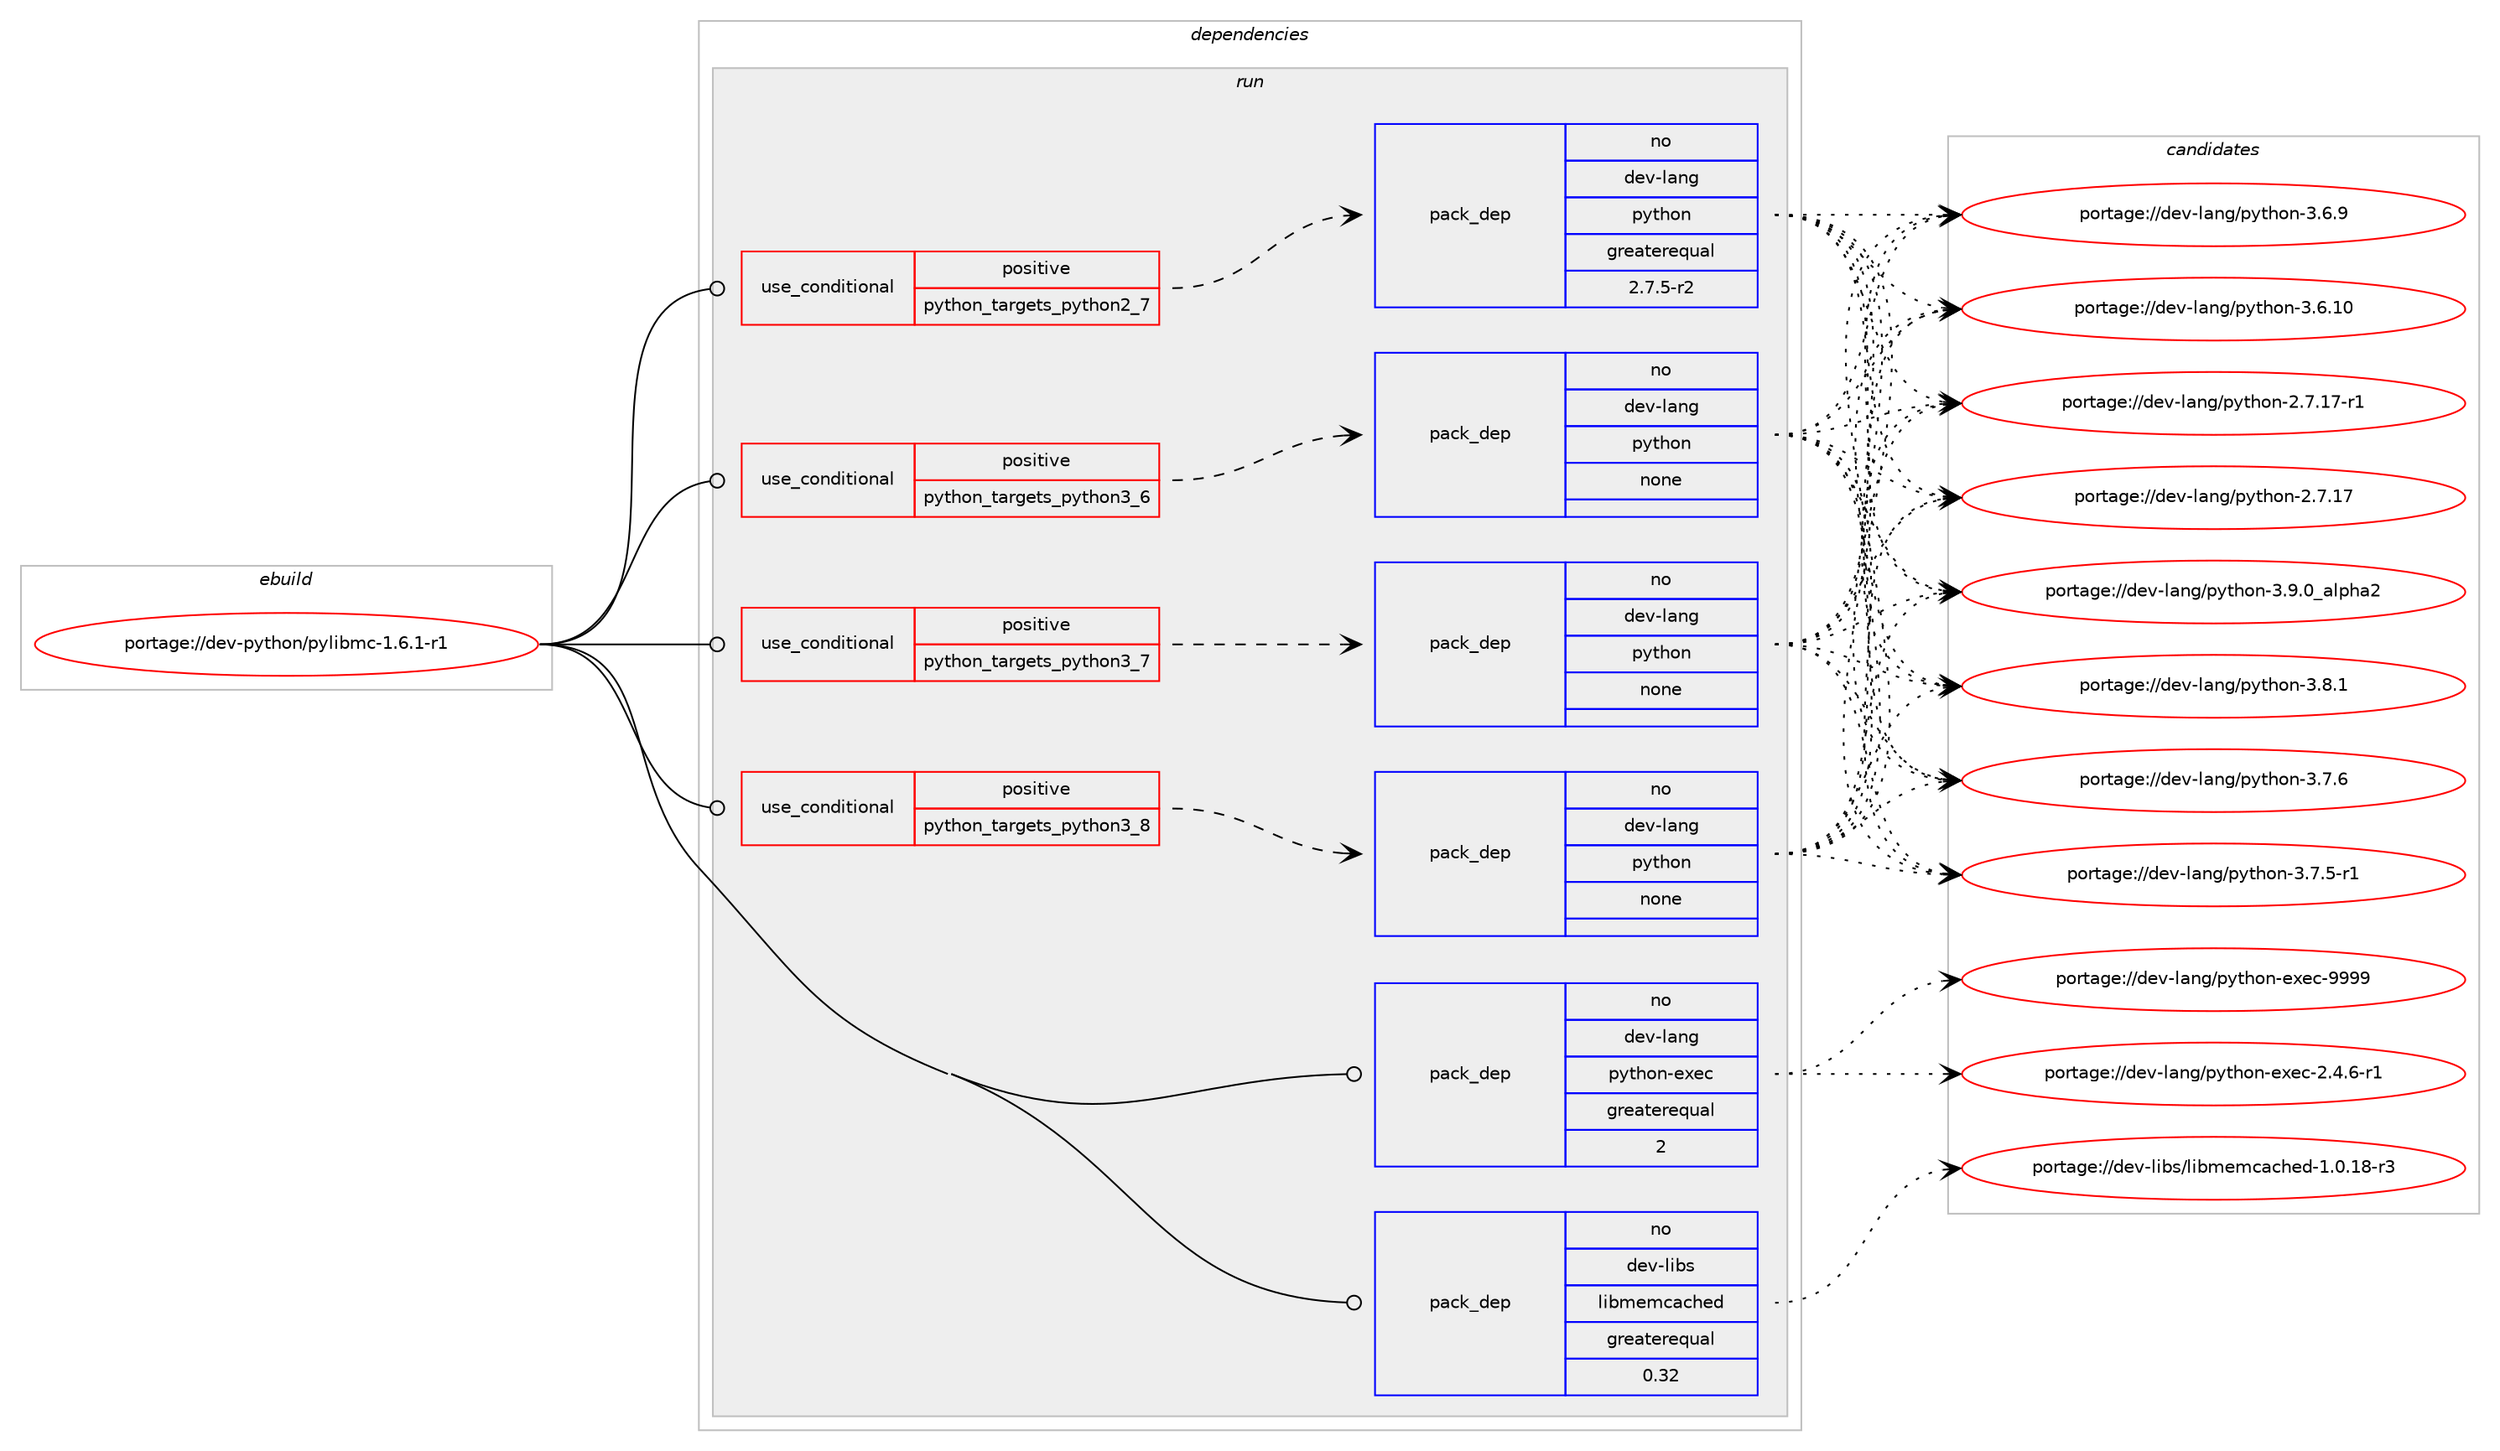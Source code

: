 digraph prolog {

# *************
# Graph options
# *************

newrank=true;
concentrate=true;
compound=true;
graph [rankdir=LR,fontname=Helvetica,fontsize=10,ranksep=1.5];#, ranksep=2.5, nodesep=0.2];
edge  [arrowhead=vee];
node  [fontname=Helvetica,fontsize=10];

# **********
# The ebuild
# **********

subgraph cluster_leftcol {
color=gray;
label=<<i>ebuild</i>>;
id [label="portage://dev-python/pylibmc-1.6.1-r1", color=red, width=4, href="../dev-python/pylibmc-1.6.1-r1.svg"];
}

# ****************
# The dependencies
# ****************

subgraph cluster_midcol {
color=gray;
label=<<i>dependencies</i>>;
subgraph cluster_compile {
fillcolor="#eeeeee";
style=filled;
label=<<i>compile</i>>;
}
subgraph cluster_compileandrun {
fillcolor="#eeeeee";
style=filled;
label=<<i>compile and run</i>>;
}
subgraph cluster_run {
fillcolor="#eeeeee";
style=filled;
label=<<i>run</i>>;
subgraph cond109149 {
dependency437060 [label=<<TABLE BORDER="0" CELLBORDER="1" CELLSPACING="0" CELLPADDING="4"><TR><TD ROWSPAN="3" CELLPADDING="10">use_conditional</TD></TR><TR><TD>positive</TD></TR><TR><TD>python_targets_python2_7</TD></TR></TABLE>>, shape=none, color=red];
subgraph pack322976 {
dependency437061 [label=<<TABLE BORDER="0" CELLBORDER="1" CELLSPACING="0" CELLPADDING="4" WIDTH="220"><TR><TD ROWSPAN="6" CELLPADDING="30">pack_dep</TD></TR><TR><TD WIDTH="110">no</TD></TR><TR><TD>dev-lang</TD></TR><TR><TD>python</TD></TR><TR><TD>greaterequal</TD></TR><TR><TD>2.7.5-r2</TD></TR></TABLE>>, shape=none, color=blue];
}
dependency437060:e -> dependency437061:w [weight=20,style="dashed",arrowhead="vee"];
}
id:e -> dependency437060:w [weight=20,style="solid",arrowhead="odot"];
subgraph cond109150 {
dependency437062 [label=<<TABLE BORDER="0" CELLBORDER="1" CELLSPACING="0" CELLPADDING="4"><TR><TD ROWSPAN="3" CELLPADDING="10">use_conditional</TD></TR><TR><TD>positive</TD></TR><TR><TD>python_targets_python3_6</TD></TR></TABLE>>, shape=none, color=red];
subgraph pack322977 {
dependency437063 [label=<<TABLE BORDER="0" CELLBORDER="1" CELLSPACING="0" CELLPADDING="4" WIDTH="220"><TR><TD ROWSPAN="6" CELLPADDING="30">pack_dep</TD></TR><TR><TD WIDTH="110">no</TD></TR><TR><TD>dev-lang</TD></TR><TR><TD>python</TD></TR><TR><TD>none</TD></TR><TR><TD></TD></TR></TABLE>>, shape=none, color=blue];
}
dependency437062:e -> dependency437063:w [weight=20,style="dashed",arrowhead="vee"];
}
id:e -> dependency437062:w [weight=20,style="solid",arrowhead="odot"];
subgraph cond109151 {
dependency437064 [label=<<TABLE BORDER="0" CELLBORDER="1" CELLSPACING="0" CELLPADDING="4"><TR><TD ROWSPAN="3" CELLPADDING="10">use_conditional</TD></TR><TR><TD>positive</TD></TR><TR><TD>python_targets_python3_7</TD></TR></TABLE>>, shape=none, color=red];
subgraph pack322978 {
dependency437065 [label=<<TABLE BORDER="0" CELLBORDER="1" CELLSPACING="0" CELLPADDING="4" WIDTH="220"><TR><TD ROWSPAN="6" CELLPADDING="30">pack_dep</TD></TR><TR><TD WIDTH="110">no</TD></TR><TR><TD>dev-lang</TD></TR><TR><TD>python</TD></TR><TR><TD>none</TD></TR><TR><TD></TD></TR></TABLE>>, shape=none, color=blue];
}
dependency437064:e -> dependency437065:w [weight=20,style="dashed",arrowhead="vee"];
}
id:e -> dependency437064:w [weight=20,style="solid",arrowhead="odot"];
subgraph cond109152 {
dependency437066 [label=<<TABLE BORDER="0" CELLBORDER="1" CELLSPACING="0" CELLPADDING="4"><TR><TD ROWSPAN="3" CELLPADDING="10">use_conditional</TD></TR><TR><TD>positive</TD></TR><TR><TD>python_targets_python3_8</TD></TR></TABLE>>, shape=none, color=red];
subgraph pack322979 {
dependency437067 [label=<<TABLE BORDER="0" CELLBORDER="1" CELLSPACING="0" CELLPADDING="4" WIDTH="220"><TR><TD ROWSPAN="6" CELLPADDING="30">pack_dep</TD></TR><TR><TD WIDTH="110">no</TD></TR><TR><TD>dev-lang</TD></TR><TR><TD>python</TD></TR><TR><TD>none</TD></TR><TR><TD></TD></TR></TABLE>>, shape=none, color=blue];
}
dependency437066:e -> dependency437067:w [weight=20,style="dashed",arrowhead="vee"];
}
id:e -> dependency437066:w [weight=20,style="solid",arrowhead="odot"];
subgraph pack322980 {
dependency437068 [label=<<TABLE BORDER="0" CELLBORDER="1" CELLSPACING="0" CELLPADDING="4" WIDTH="220"><TR><TD ROWSPAN="6" CELLPADDING="30">pack_dep</TD></TR><TR><TD WIDTH="110">no</TD></TR><TR><TD>dev-lang</TD></TR><TR><TD>python-exec</TD></TR><TR><TD>greaterequal</TD></TR><TR><TD>2</TD></TR></TABLE>>, shape=none, color=blue];
}
id:e -> dependency437068:w [weight=20,style="solid",arrowhead="odot"];
subgraph pack322981 {
dependency437069 [label=<<TABLE BORDER="0" CELLBORDER="1" CELLSPACING="0" CELLPADDING="4" WIDTH="220"><TR><TD ROWSPAN="6" CELLPADDING="30">pack_dep</TD></TR><TR><TD WIDTH="110">no</TD></TR><TR><TD>dev-libs</TD></TR><TR><TD>libmemcached</TD></TR><TR><TD>greaterequal</TD></TR><TR><TD>0.32</TD></TR></TABLE>>, shape=none, color=blue];
}
id:e -> dependency437069:w [weight=20,style="solid",arrowhead="odot"];
}
}

# **************
# The candidates
# **************

subgraph cluster_choices {
rank=same;
color=gray;
label=<<i>candidates</i>>;

subgraph choice322976 {
color=black;
nodesep=1;
choice10010111845108971101034711212111610411111045514657464895971081121049750 [label="portage://dev-lang/python-3.9.0_alpha2", color=red, width=4,href="../dev-lang/python-3.9.0_alpha2.svg"];
choice100101118451089711010347112121116104111110455146564649 [label="portage://dev-lang/python-3.8.1", color=red, width=4,href="../dev-lang/python-3.8.1.svg"];
choice100101118451089711010347112121116104111110455146554654 [label="portage://dev-lang/python-3.7.6", color=red, width=4,href="../dev-lang/python-3.7.6.svg"];
choice1001011184510897110103471121211161041111104551465546534511449 [label="portage://dev-lang/python-3.7.5-r1", color=red, width=4,href="../dev-lang/python-3.7.5-r1.svg"];
choice100101118451089711010347112121116104111110455146544657 [label="portage://dev-lang/python-3.6.9", color=red, width=4,href="../dev-lang/python-3.6.9.svg"];
choice10010111845108971101034711212111610411111045514654464948 [label="portage://dev-lang/python-3.6.10", color=red, width=4,href="../dev-lang/python-3.6.10.svg"];
choice100101118451089711010347112121116104111110455046554649554511449 [label="portage://dev-lang/python-2.7.17-r1", color=red, width=4,href="../dev-lang/python-2.7.17-r1.svg"];
choice10010111845108971101034711212111610411111045504655464955 [label="portage://dev-lang/python-2.7.17", color=red, width=4,href="../dev-lang/python-2.7.17.svg"];
dependency437061:e -> choice10010111845108971101034711212111610411111045514657464895971081121049750:w [style=dotted,weight="100"];
dependency437061:e -> choice100101118451089711010347112121116104111110455146564649:w [style=dotted,weight="100"];
dependency437061:e -> choice100101118451089711010347112121116104111110455146554654:w [style=dotted,weight="100"];
dependency437061:e -> choice1001011184510897110103471121211161041111104551465546534511449:w [style=dotted,weight="100"];
dependency437061:e -> choice100101118451089711010347112121116104111110455146544657:w [style=dotted,weight="100"];
dependency437061:e -> choice10010111845108971101034711212111610411111045514654464948:w [style=dotted,weight="100"];
dependency437061:e -> choice100101118451089711010347112121116104111110455046554649554511449:w [style=dotted,weight="100"];
dependency437061:e -> choice10010111845108971101034711212111610411111045504655464955:w [style=dotted,weight="100"];
}
subgraph choice322977 {
color=black;
nodesep=1;
choice10010111845108971101034711212111610411111045514657464895971081121049750 [label="portage://dev-lang/python-3.9.0_alpha2", color=red, width=4,href="../dev-lang/python-3.9.0_alpha2.svg"];
choice100101118451089711010347112121116104111110455146564649 [label="portage://dev-lang/python-3.8.1", color=red, width=4,href="../dev-lang/python-3.8.1.svg"];
choice100101118451089711010347112121116104111110455146554654 [label="portage://dev-lang/python-3.7.6", color=red, width=4,href="../dev-lang/python-3.7.6.svg"];
choice1001011184510897110103471121211161041111104551465546534511449 [label="portage://dev-lang/python-3.7.5-r1", color=red, width=4,href="../dev-lang/python-3.7.5-r1.svg"];
choice100101118451089711010347112121116104111110455146544657 [label="portage://dev-lang/python-3.6.9", color=red, width=4,href="../dev-lang/python-3.6.9.svg"];
choice10010111845108971101034711212111610411111045514654464948 [label="portage://dev-lang/python-3.6.10", color=red, width=4,href="../dev-lang/python-3.6.10.svg"];
choice100101118451089711010347112121116104111110455046554649554511449 [label="portage://dev-lang/python-2.7.17-r1", color=red, width=4,href="../dev-lang/python-2.7.17-r1.svg"];
choice10010111845108971101034711212111610411111045504655464955 [label="portage://dev-lang/python-2.7.17", color=red, width=4,href="../dev-lang/python-2.7.17.svg"];
dependency437063:e -> choice10010111845108971101034711212111610411111045514657464895971081121049750:w [style=dotted,weight="100"];
dependency437063:e -> choice100101118451089711010347112121116104111110455146564649:w [style=dotted,weight="100"];
dependency437063:e -> choice100101118451089711010347112121116104111110455146554654:w [style=dotted,weight="100"];
dependency437063:e -> choice1001011184510897110103471121211161041111104551465546534511449:w [style=dotted,weight="100"];
dependency437063:e -> choice100101118451089711010347112121116104111110455146544657:w [style=dotted,weight="100"];
dependency437063:e -> choice10010111845108971101034711212111610411111045514654464948:w [style=dotted,weight="100"];
dependency437063:e -> choice100101118451089711010347112121116104111110455046554649554511449:w [style=dotted,weight="100"];
dependency437063:e -> choice10010111845108971101034711212111610411111045504655464955:w [style=dotted,weight="100"];
}
subgraph choice322978 {
color=black;
nodesep=1;
choice10010111845108971101034711212111610411111045514657464895971081121049750 [label="portage://dev-lang/python-3.9.0_alpha2", color=red, width=4,href="../dev-lang/python-3.9.0_alpha2.svg"];
choice100101118451089711010347112121116104111110455146564649 [label="portage://dev-lang/python-3.8.1", color=red, width=4,href="../dev-lang/python-3.8.1.svg"];
choice100101118451089711010347112121116104111110455146554654 [label="portage://dev-lang/python-3.7.6", color=red, width=4,href="../dev-lang/python-3.7.6.svg"];
choice1001011184510897110103471121211161041111104551465546534511449 [label="portage://dev-lang/python-3.7.5-r1", color=red, width=4,href="../dev-lang/python-3.7.5-r1.svg"];
choice100101118451089711010347112121116104111110455146544657 [label="portage://dev-lang/python-3.6.9", color=red, width=4,href="../dev-lang/python-3.6.9.svg"];
choice10010111845108971101034711212111610411111045514654464948 [label="portage://dev-lang/python-3.6.10", color=red, width=4,href="../dev-lang/python-3.6.10.svg"];
choice100101118451089711010347112121116104111110455046554649554511449 [label="portage://dev-lang/python-2.7.17-r1", color=red, width=4,href="../dev-lang/python-2.7.17-r1.svg"];
choice10010111845108971101034711212111610411111045504655464955 [label="portage://dev-lang/python-2.7.17", color=red, width=4,href="../dev-lang/python-2.7.17.svg"];
dependency437065:e -> choice10010111845108971101034711212111610411111045514657464895971081121049750:w [style=dotted,weight="100"];
dependency437065:e -> choice100101118451089711010347112121116104111110455146564649:w [style=dotted,weight="100"];
dependency437065:e -> choice100101118451089711010347112121116104111110455146554654:w [style=dotted,weight="100"];
dependency437065:e -> choice1001011184510897110103471121211161041111104551465546534511449:w [style=dotted,weight="100"];
dependency437065:e -> choice100101118451089711010347112121116104111110455146544657:w [style=dotted,weight="100"];
dependency437065:e -> choice10010111845108971101034711212111610411111045514654464948:w [style=dotted,weight="100"];
dependency437065:e -> choice100101118451089711010347112121116104111110455046554649554511449:w [style=dotted,weight="100"];
dependency437065:e -> choice10010111845108971101034711212111610411111045504655464955:w [style=dotted,weight="100"];
}
subgraph choice322979 {
color=black;
nodesep=1;
choice10010111845108971101034711212111610411111045514657464895971081121049750 [label="portage://dev-lang/python-3.9.0_alpha2", color=red, width=4,href="../dev-lang/python-3.9.0_alpha2.svg"];
choice100101118451089711010347112121116104111110455146564649 [label="portage://dev-lang/python-3.8.1", color=red, width=4,href="../dev-lang/python-3.8.1.svg"];
choice100101118451089711010347112121116104111110455146554654 [label="portage://dev-lang/python-3.7.6", color=red, width=4,href="../dev-lang/python-3.7.6.svg"];
choice1001011184510897110103471121211161041111104551465546534511449 [label="portage://dev-lang/python-3.7.5-r1", color=red, width=4,href="../dev-lang/python-3.7.5-r1.svg"];
choice100101118451089711010347112121116104111110455146544657 [label="portage://dev-lang/python-3.6.9", color=red, width=4,href="../dev-lang/python-3.6.9.svg"];
choice10010111845108971101034711212111610411111045514654464948 [label="portage://dev-lang/python-3.6.10", color=red, width=4,href="../dev-lang/python-3.6.10.svg"];
choice100101118451089711010347112121116104111110455046554649554511449 [label="portage://dev-lang/python-2.7.17-r1", color=red, width=4,href="../dev-lang/python-2.7.17-r1.svg"];
choice10010111845108971101034711212111610411111045504655464955 [label="portage://dev-lang/python-2.7.17", color=red, width=4,href="../dev-lang/python-2.7.17.svg"];
dependency437067:e -> choice10010111845108971101034711212111610411111045514657464895971081121049750:w [style=dotted,weight="100"];
dependency437067:e -> choice100101118451089711010347112121116104111110455146564649:w [style=dotted,weight="100"];
dependency437067:e -> choice100101118451089711010347112121116104111110455146554654:w [style=dotted,weight="100"];
dependency437067:e -> choice1001011184510897110103471121211161041111104551465546534511449:w [style=dotted,weight="100"];
dependency437067:e -> choice100101118451089711010347112121116104111110455146544657:w [style=dotted,weight="100"];
dependency437067:e -> choice10010111845108971101034711212111610411111045514654464948:w [style=dotted,weight="100"];
dependency437067:e -> choice100101118451089711010347112121116104111110455046554649554511449:w [style=dotted,weight="100"];
dependency437067:e -> choice10010111845108971101034711212111610411111045504655464955:w [style=dotted,weight="100"];
}
subgraph choice322980 {
color=black;
nodesep=1;
choice10010111845108971101034711212111610411111045101120101994557575757 [label="portage://dev-lang/python-exec-9999", color=red, width=4,href="../dev-lang/python-exec-9999.svg"];
choice10010111845108971101034711212111610411111045101120101994550465246544511449 [label="portage://dev-lang/python-exec-2.4.6-r1", color=red, width=4,href="../dev-lang/python-exec-2.4.6-r1.svg"];
dependency437068:e -> choice10010111845108971101034711212111610411111045101120101994557575757:w [style=dotted,weight="100"];
dependency437068:e -> choice10010111845108971101034711212111610411111045101120101994550465246544511449:w [style=dotted,weight="100"];
}
subgraph choice322981 {
color=black;
nodesep=1;
choice10010111845108105981154710810598109101109999799104101100454946484649564511451 [label="portage://dev-libs/libmemcached-1.0.18-r3", color=red, width=4,href="../dev-libs/libmemcached-1.0.18-r3.svg"];
dependency437069:e -> choice10010111845108105981154710810598109101109999799104101100454946484649564511451:w [style=dotted,weight="100"];
}
}

}
